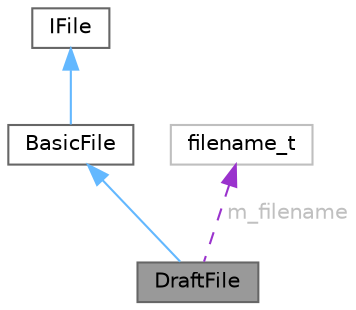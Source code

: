 digraph "DraftFile"
{
 // INTERACTIVE_SVG=YES
 // LATEX_PDF_SIZE
  bgcolor="transparent";
  edge [fontname=Helvetica,fontsize=10,labelfontname=Helvetica,labelfontsize=10];
  node [fontname=Helvetica,fontsize=10,shape=box,height=0.2,width=0.4];
  Node1 [id="Node000001",label="DraftFile",height=0.2,width=0.4,color="gray40", fillcolor="grey60", style="filled", fontcolor="black",tooltip="Класс, описывающий черновик файла - файл, который еще не был сохранен на диск, но готовится к этому."];
  Node2 -> Node1 [id="edge1_Node000001_Node000002",dir="back",color="steelblue1",style="solid",tooltip=" "];
  Node2 [id="Node000002",label="BasicFile",height=0.2,width=0.4,color="gray40", fillcolor="white", style="filled",URL="$d3/d7e/class_quasar_s_d_k_1_1_i_o_1_1_basic_file.html",tooltip="Абстрактный класс для существующего файла в файловой системе."];
  Node3 -> Node2 [id="edge2_Node000002_Node000003",dir="back",color="steelblue1",style="solid",tooltip=" "];
  Node3 [id="Node000003",label="IFile",height=0.2,width=0.4,color="gray40", fillcolor="white", style="filled",URL="$df/dad/class_quasar_s_d_k_1_1_i_o_1_1_i_file.html",tooltip="Интерфейс, описывающий абстрактный файл в файловой системе."];
  Node4 -> Node1 [id="edge3_Node000001_Node000004",dir="back",color="darkorchid3",style="dashed",tooltip=" ",label=" m_filename",fontcolor="grey" ];
  Node4 [id="Node000004",label="filename_t",height=0.2,width=0.4,color="grey75", fillcolor="white", style="filled",URL="$d4/d32/class_quasar_s_d_k_1_1_i_o_1_1_draft_file.html#d4/d11/struct_quasar_s_d_k_1_1_i_o_1_1_draft_file_1_1filename__t",tooltip=" "];
}

